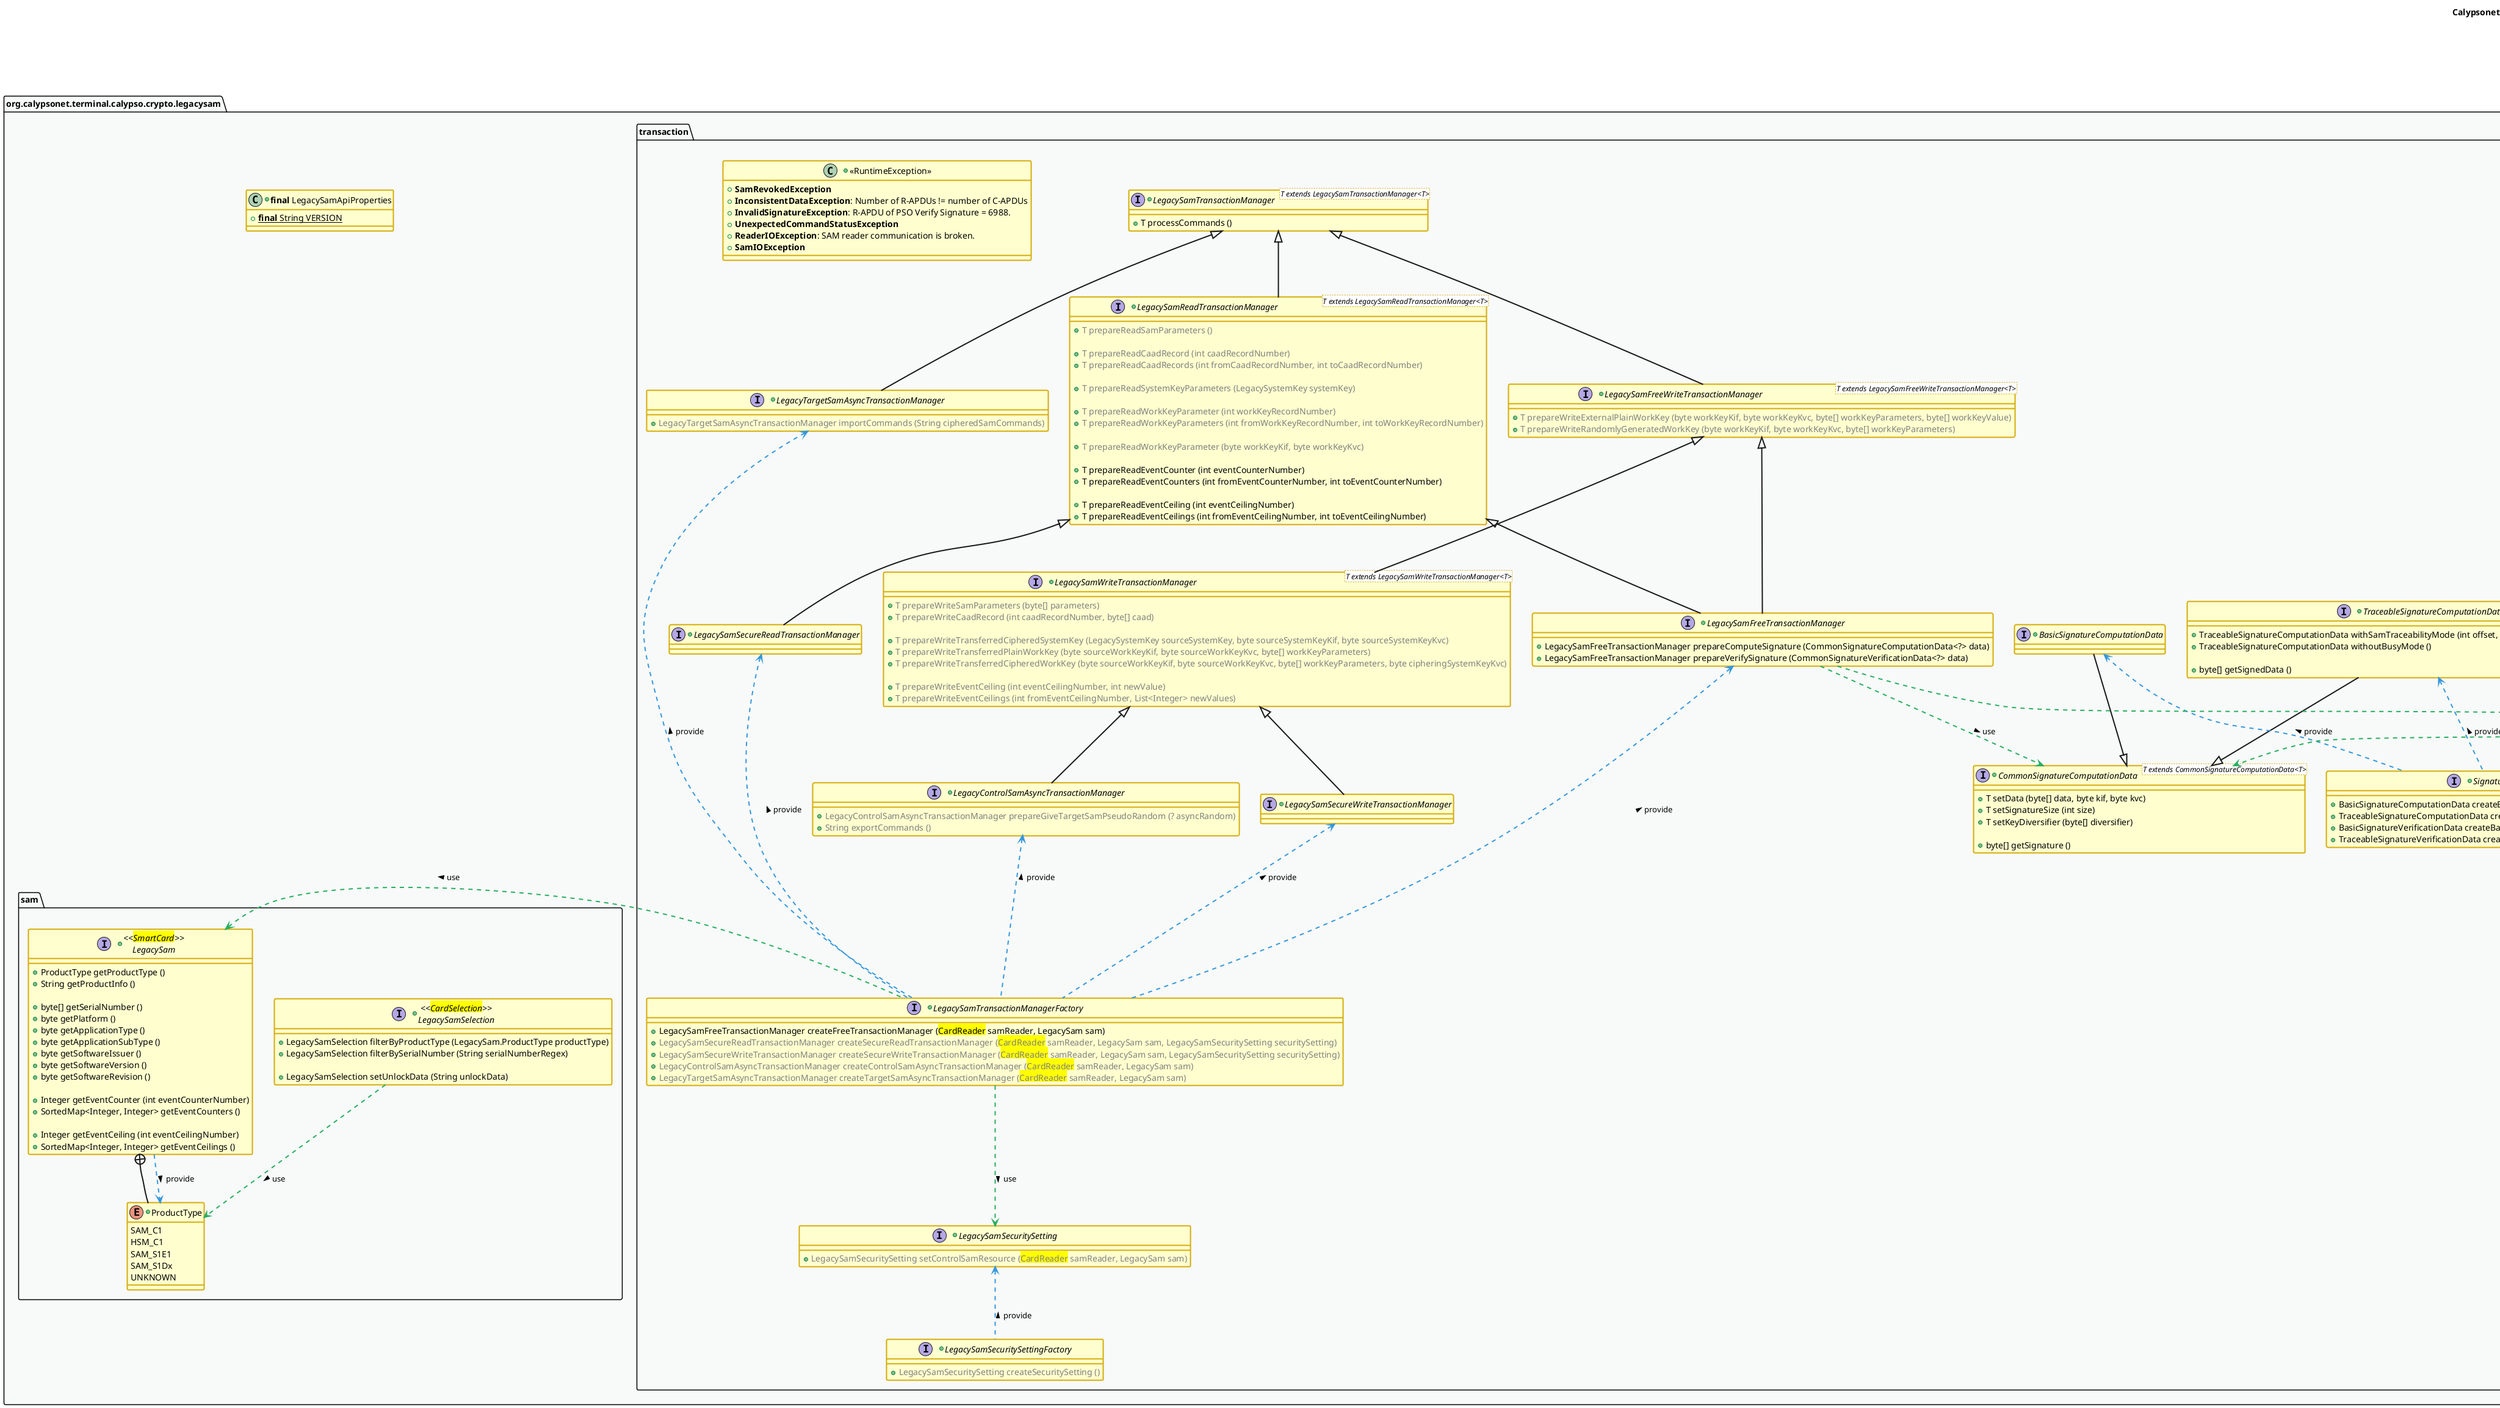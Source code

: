 @startuml
title
    Calypsonet - calypsonet-terminal-calypso-crypto-legacysam-java-api - 0.1.+ (2022-12-05)
end title

' == THEME ==

'Couleurs issues de : https://htmlcolorcodes.com/fr/tableau-de-couleur/tableau-de-couleur-design-plat/
!define C_GREY1 F8F9F9
!define C_GREY2 F2F3F4
!define C_GREY3 E5E7E9
!define C_GREY4 D7DBDD
!define C_GREY5 CACFD2
!define C_GREY6 BDC3C7
!define C_LINK 3498DB
!define C_USE 27AE60

' -- Styles that don't work with new version of plantuml --
skinparam stereotypeABorderColor #A9DCDF
skinparam stereotypeIBorderColor #B4A7E5
skinparam stereotypeCBorderColor #ADD1B2
skinparam stereotypeEBorderColor #EB93DF
' -- END --

skinparam ClassBorderThickness 2
skinparam ArrowThickness 2

' Yellow
skinparam ClassBackgroundColor #FEFECE
skinparam ClassBorderColor #D4AC0D
' Red
skinparam ClassBackgroundColor<<red>> #FDEDEC
skinparam ClassBorderColor<<red>> #E74C3C
hide <<red>> stereotype
' Purple
skinparam ClassBackgroundColor<<purple>> #F4ECF7
skinparam ClassBorderColor<<purple>> #8E44AD
hide <<purple>> stereotype
' blue
skinparam ClassBackgroundColor<<blue>> #EBF5FB
skinparam ClassBorderColor<<blue>> #3498DB
hide <<blue>> stereotype
' Green
skinparam ClassBackgroundColor<<green>> #E9F7EF
skinparam ClassBorderColor<<green>> #27AE60
hide <<green>> stereotype
' Grey
skinparam ClassBackgroundColor<<grey>> #EAECEE
skinparam ClassBorderColor<<grey>> #2C3E50
hide <<grey>> stereotype

' == CONTENT ==

legend top
    __Colors legend__ :
    * __External public API references__ :
    ** <back:yellow>**calypsonet-terminal-reader-java-api**</back>
    ** <back:pink>**calypsonet-terminal-calypso-java-api**</back>
end legend

package "org.calypsonet.terminal.calypso.crypto.legacysam" as api {
    +class "**final** LegacySamApiProperties" as ApiProperties {
        +{static} **final** String VERSION
    }
    package transaction {
        +interface LegacySamTransactionManagerFactory {
            +LegacySamFreeTransactionManager createFreeTransactionManager (<back:yellow>CardReader</back> samReader, LegacySam sam)
            +<color:grey>LegacySamSecureReadTransactionManager createSecureReadTransactionManager (<back:yellow>CardReader</back> samReader, LegacySam sam, LegacySamSecuritySetting securitySetting)
            +<color:grey>LegacySamSecureWriteTransactionManager createSecureWriteTransactionManager (<back:yellow>CardReader</back> samReader, LegacySam sam, LegacySamSecuritySetting securitySetting)
            +<color:grey>LegacyControlSamAsyncTransactionManager createControlSamAsyncTransactionManager (<back:yellow>CardReader</back> samReader, LegacySam sam)
            +<color:grey>LegacyTargetSamAsyncTransactionManager createTargetSamAsyncTransactionManager (<back:yellow>CardReader</back> samReader, LegacySam sam)
        }
        +interface LegacySamTransactionManager<T extends LegacySamTransactionManager<T>> {
            +T processCommands ()
        }
        +interface LegacySamReadTransactionManager<T extends LegacySamReadTransactionManager<T>> extends LegacySamTransactionManager {
            +<color:grey>T prepareReadSamParameters ()

            +<color:grey>T prepareReadCaadRecord (int caadRecordNumber)
            +<color:grey>T prepareReadCaadRecords (int fromCaadRecordNumber, int toCaadRecordNumber)

            +<color:grey>T prepareReadSystemKeyParameters (LegacySystemKey systemKey)

            +<color:grey>T prepareReadWorkKeyParameter (int workKeyRecordNumber)
            +<color:grey>T prepareReadWorkKeyParameters (int fromWorkKeyRecordNumber, int toWorkKeyRecordNumber)

            +<color:grey>T prepareReadWorkKeyParameter (byte workKeyKif, byte workKeyKvc)

            +T prepareReadEventCounter (int eventCounterNumber)
            +T prepareReadEventCounters (int fromEventCounterNumber, int toEventCounterNumber)

            +T prepareReadEventCeiling (int eventCeilingNumber)
            +T prepareReadEventCeilings (int fromEventCeilingNumber, int toEventCeilingNumber)
        }
        +interface LegacySamFreeWriteTransactionManager<T extends LegacySamFreeWriteTransactionManager<T>> extends LegacySamTransactionManager {
            +<color:grey>T prepareWriteExternalPlainWorkKey (byte workKeyKif, byte workKeyKvc, byte[] workKeyParameters, byte[] workKeyValue)
            +<color:grey>T prepareWriteRandomlyGeneratedWorkKey (byte workKeyKif, byte workKeyKvc, byte[] workKeyParameters)
        }
        +interface LegacySamWriteTransactionManager<T extends LegacySamWriteTransactionManager<T>> extends LegacySamFreeWriteTransactionManager {
            +<color:grey>T prepareWriteSamParameters (byte[] parameters)
            +<color:grey>T prepareWriteCaadRecord (int caadRecordNumber, byte[] caad)

            +<color:grey>T prepareWriteTransferredCipheredSystemKey (LegacySystemKey sourceSystemKey, byte sourceSystemKeyKif, byte sourceSystemKeyKvc)
            +<color:grey>T prepareWriteTransferredPlainWorkKey (byte sourceWorkKeyKif, byte sourceWorkKeyKvc, byte[] workKeyParameters)
            +<color:grey>T prepareWriteTransferredCipheredWorkKey (byte sourceWorkKeyKif, byte sourceWorkKeyKvc, byte[] workKeyParameters, byte cipheringSystemKeyKvc)

            +<color:grey>T prepareWriteEventCeiling (int eventCeilingNumber, int newValue)
            +<color:grey>T prepareWriteEventCeilings (int fromEventCeilingNumber, List<Integer> newValues)
        }
        together {
            +interface LegacySamSecureReadTransactionManager extends LegacySamReadTransactionManager {
            }
            +interface LegacySamFreeTransactionManager extends LegacySamReadTransactionManager, LegacySamFreeWriteTransactionManager {
                +LegacySamFreeTransactionManager prepareComputeSignature (CommonSignatureComputationData<?> data)
                +LegacySamFreeTransactionManager prepareVerifySignature (CommonSignatureVerificationData<?> data)
            }
            +interface LegacySamSecureWriteTransactionManager extends LegacySamWriteTransactionManager {
            }
            +interface LegacyTargetSamAsyncTransactionManager extends LegacySamTransactionManager {
                +<color:grey>LegacyTargetSamAsyncTransactionManager importCommands (String cipheredSamCommands)
            }
            +interface LegacyControlSamAsyncTransactionManager extends LegacySamWriteTransactionManager {
                +<color:grey>LegacyControlSamAsyncTransactionManager prepareGiveTargetSamPseudoRandom (? asyncRandom)
                +<color:grey>String exportCommands ()
            }
        }
        +interface LegacySamSecuritySettingFactory {
            +<color:grey>LegacySamSecuritySetting createSecuritySetting ()
        }
        +interface LegacySamSecuritySetting {
            +<color:grey>LegacySamSecuritySetting setControlSamResource (<back:yellow>CardReader</back> samReader, LegacySam sam)
        }
        together {
            +interface CardTransactionCryptoExtensionFactory {
                +<color:grey>LegacySamCardTransactionCryptoExtension createCardTransactionCryptoExtension ()
            }
            +interface "<<<back:pink>CardTransactionCryptoExtension</back>>>\nLegacySamCardTransactionCryptoExtension" as LegacySamCardTransactionCryptoExtension {
                +<color:grey>LegacySamCardTransactionCryptoExtension prepareComputeSignature (CommonSignatureComputationData<?> data)
                +<color:grey>LegacySamCardTransactionCryptoExtension prepareVerifySignature (CommonSignatureVerificationData<?> data)
            }
        }
        together {
            +interface CommonSignatureComputationData<T extends CommonSignatureComputationData<T>> {
                +T setData (byte[] data, byte kif, byte kvc)
                +T setSignatureSize (int size)
                +T setKeyDiversifier (byte[] diversifier)

                +byte[] getSignature ()
            }
            +interface BasicSignatureComputationData extends CommonSignatureComputationData {
            }
            +interface TraceableSignatureComputationData extends CommonSignatureComputationData {
                +TraceableSignatureComputationData withSamTraceabilityMode (int offset, boolean usePartialSamSerialNumber)
                +TraceableSignatureComputationData withoutBusyMode ()

                +byte[] getSignedData ()
            }
            +interface CommonSignatureVerificationData<T extends CommonSignatureVerificationData<T>> {
                +T setData (byte[] data, byte[] signature, byte kif, byte kvc)
                +T setKeyDiversifier (byte[] diversifier)

                +boolean isSignatureValid ()
            }
            +interface BasicSignatureVerificationData extends CommonSignatureVerificationData {
            }
            +interface TraceableSignatureVerificationData extends CommonSignatureVerificationData {
                +TraceableSignatureVerificationData withSamTraceabilityMode (int offset, boolean isPartialSamSerialNumber, LegacySamRevocationServiceSpi samRevocationService)
                +TraceableSignatureVerificationData withoutBusyMode ()
            }
            +interface SignatureDataFactory {
                +BasicSignatureComputationData createBasicSignatureComputationData ()
                +TraceableSignatureComputationData createTraceableSignatureComputationData ()
                +BasicSignatureVerificationData createBasicSignatureVerificationData ()
                +TraceableSignatureVerificationData createTraceableSignatureVerificationData ()
            }
        }
        ' Exceptions
        +class "<<RuntimeException>>" as RuntimeException {
            +**SamRevokedException**
            +**InconsistentDataException**: Number of R-APDUs != number of C-APDUs
            +**InvalidSignatureException**: R-APDU of PSO Verify Signature = 6988.
            +**UnexpectedCommandStatusException**
            +**ReaderIOException**: SAM reader communication is broken.
            +**SamIOException**
        }
    }
    package sam {
        +interface "<<<back:yellow>CardSelection</back>>>\nLegacySamSelection" as LegacySamSelection {
            +LegacySamSelection filterByProductType (LegacySam.ProductType productType)
            +LegacySamSelection filterBySerialNumber (String serialNumberRegex)

            +LegacySamSelection setUnlockData (String unlockData)
        }
        +interface "<<<back:yellow>SmartCard</back>>>\nLegacySam" as LegacySam {
            +ProductType getProductType ()
            +String getProductInfo ()

            +byte[] getSerialNumber ()
            +byte getPlatform ()
            +byte getApplicationType ()
            +byte getApplicationSubType ()
            +byte getSoftwareIssuer ()
            +byte getSoftwareVersion ()
            +byte getSoftwareRevision ()

            +Integer getEventCounter (int eventCounterNumber)
            +SortedMap<Integer, Integer> getEventCounters ()

            +Integer getEventCeiling (int eventCeilingNumber)
            +SortedMap<Integer, Integer> getEventCeilings ()
        }
        +enum "ProductType" as SamProductType {
            SAM_C1
            HSM_C1
            SAM_S1E1
            SAM_S1Dx
            UNKNOWN
        }
    }
    package spi {
        +interface LegacySamRevocationServiceSpi {
            +boolean isSamRevoked (byte[] serialNumber)
            +boolean isSamRevoked (byte[] serialNumber, int counterValue)
        }
    }
}

' Associations

LegacySamTransactionManagerFactory .up.> LegacySamSecureReadTransactionManager #C_LINK : provide >
LegacySamTransactionManagerFactory .up.> LegacySamFreeTransactionManager #C_LINK : provide >
LegacySamTransactionManagerFactory .up.> LegacySamSecureWriteTransactionManager #C_LINK : provide >
LegacySamTransactionManagerFactory .up.> LegacyControlSamAsyncTransactionManager #C_LINK : provide >
LegacySamTransactionManagerFactory .up.> LegacyTargetSamAsyncTransactionManager #C_LINK : provide >
LegacySamTransactionManagerFactory .left.> LegacySam #C_USE : use >
LegacySamTransactionManagerFactory ..> LegacySamSecuritySetting #C_USE : use >

SignatureDataFactory .up.> BasicSignatureComputationData #C_LINK : provide >
SignatureDataFactory .up.> TraceableSignatureComputationData #C_LINK : provide >
SignatureDataFactory .up.> BasicSignatureVerificationData #C_LINK : provide >
SignatureDataFactory .up.> TraceableSignatureVerificationData #C_LINK : provide >

TraceableSignatureVerificationData ..> LegacySamRevocationServiceSpi #C_USE : use >

LegacySamSecuritySettingFactory .up.> LegacySamSecuritySetting #C_LINK : provide >

LegacySamFreeTransactionManager ..> CommonSignatureComputationData #C_USE : use >
LegacySamFreeTransactionManager ..> CommonSignatureVerificationData #C_USE : use >

CardTransactionCryptoExtensionFactory ..> LegacySamCardTransactionCryptoExtension #C_LINK : provide >

LegacySamCardTransactionCryptoExtension ..> CommonSignatureComputationData #C_USE : use >
LegacySamCardTransactionCryptoExtension ..> CommonSignatureVerificationData #C_USE : use >

LegacySamSelection ..> SamProductType #C_USE : use >

LegacySam +-- SamProductType
LegacySam ..> SamProductType #C_LINK : provide >

' == LAYOUT ==

'SamProductType .[hidden]. LegacySamRevocationServiceSpi

' == STYLE ==

package api #C_GREY1 {}
package spi #C_GREY2 {}
package sam #C_GREY2 {}
package transaction #C_GREY2 {}

interface LegacySamTransactionManager <<blue>>
interface LegacySamFreeTransactionManager <<blue>>
interface LegacySamFreeWriteTransactionManager <<blue>>
interface LegacySamReadTransactionManager <<blue>>
interface LegacySamWriteTransactionManager <<blue>>
interface LegacySamSecureReadTransactionManager <<blue>>
interface LegacySamSecureWriteTransactionManager <<blue>>
interface LegacyControlSamAsyncTransactionManager <<blue>>
interface LegacyTargetSamAsyncTransactionManager <<blue>>

interface LegacySamTransactionManagerFactory <<red>>
interface CardTransactionCryptoExtensionFactory <<red>>
interface SignatureDataFactory <<red>>
interface LegacySamSecuritySettingFactory <<red>>

interface LegacySamCardTransactionCryptoExtension <<green>>

interface LegacySamSelection <<green>>

@enduml